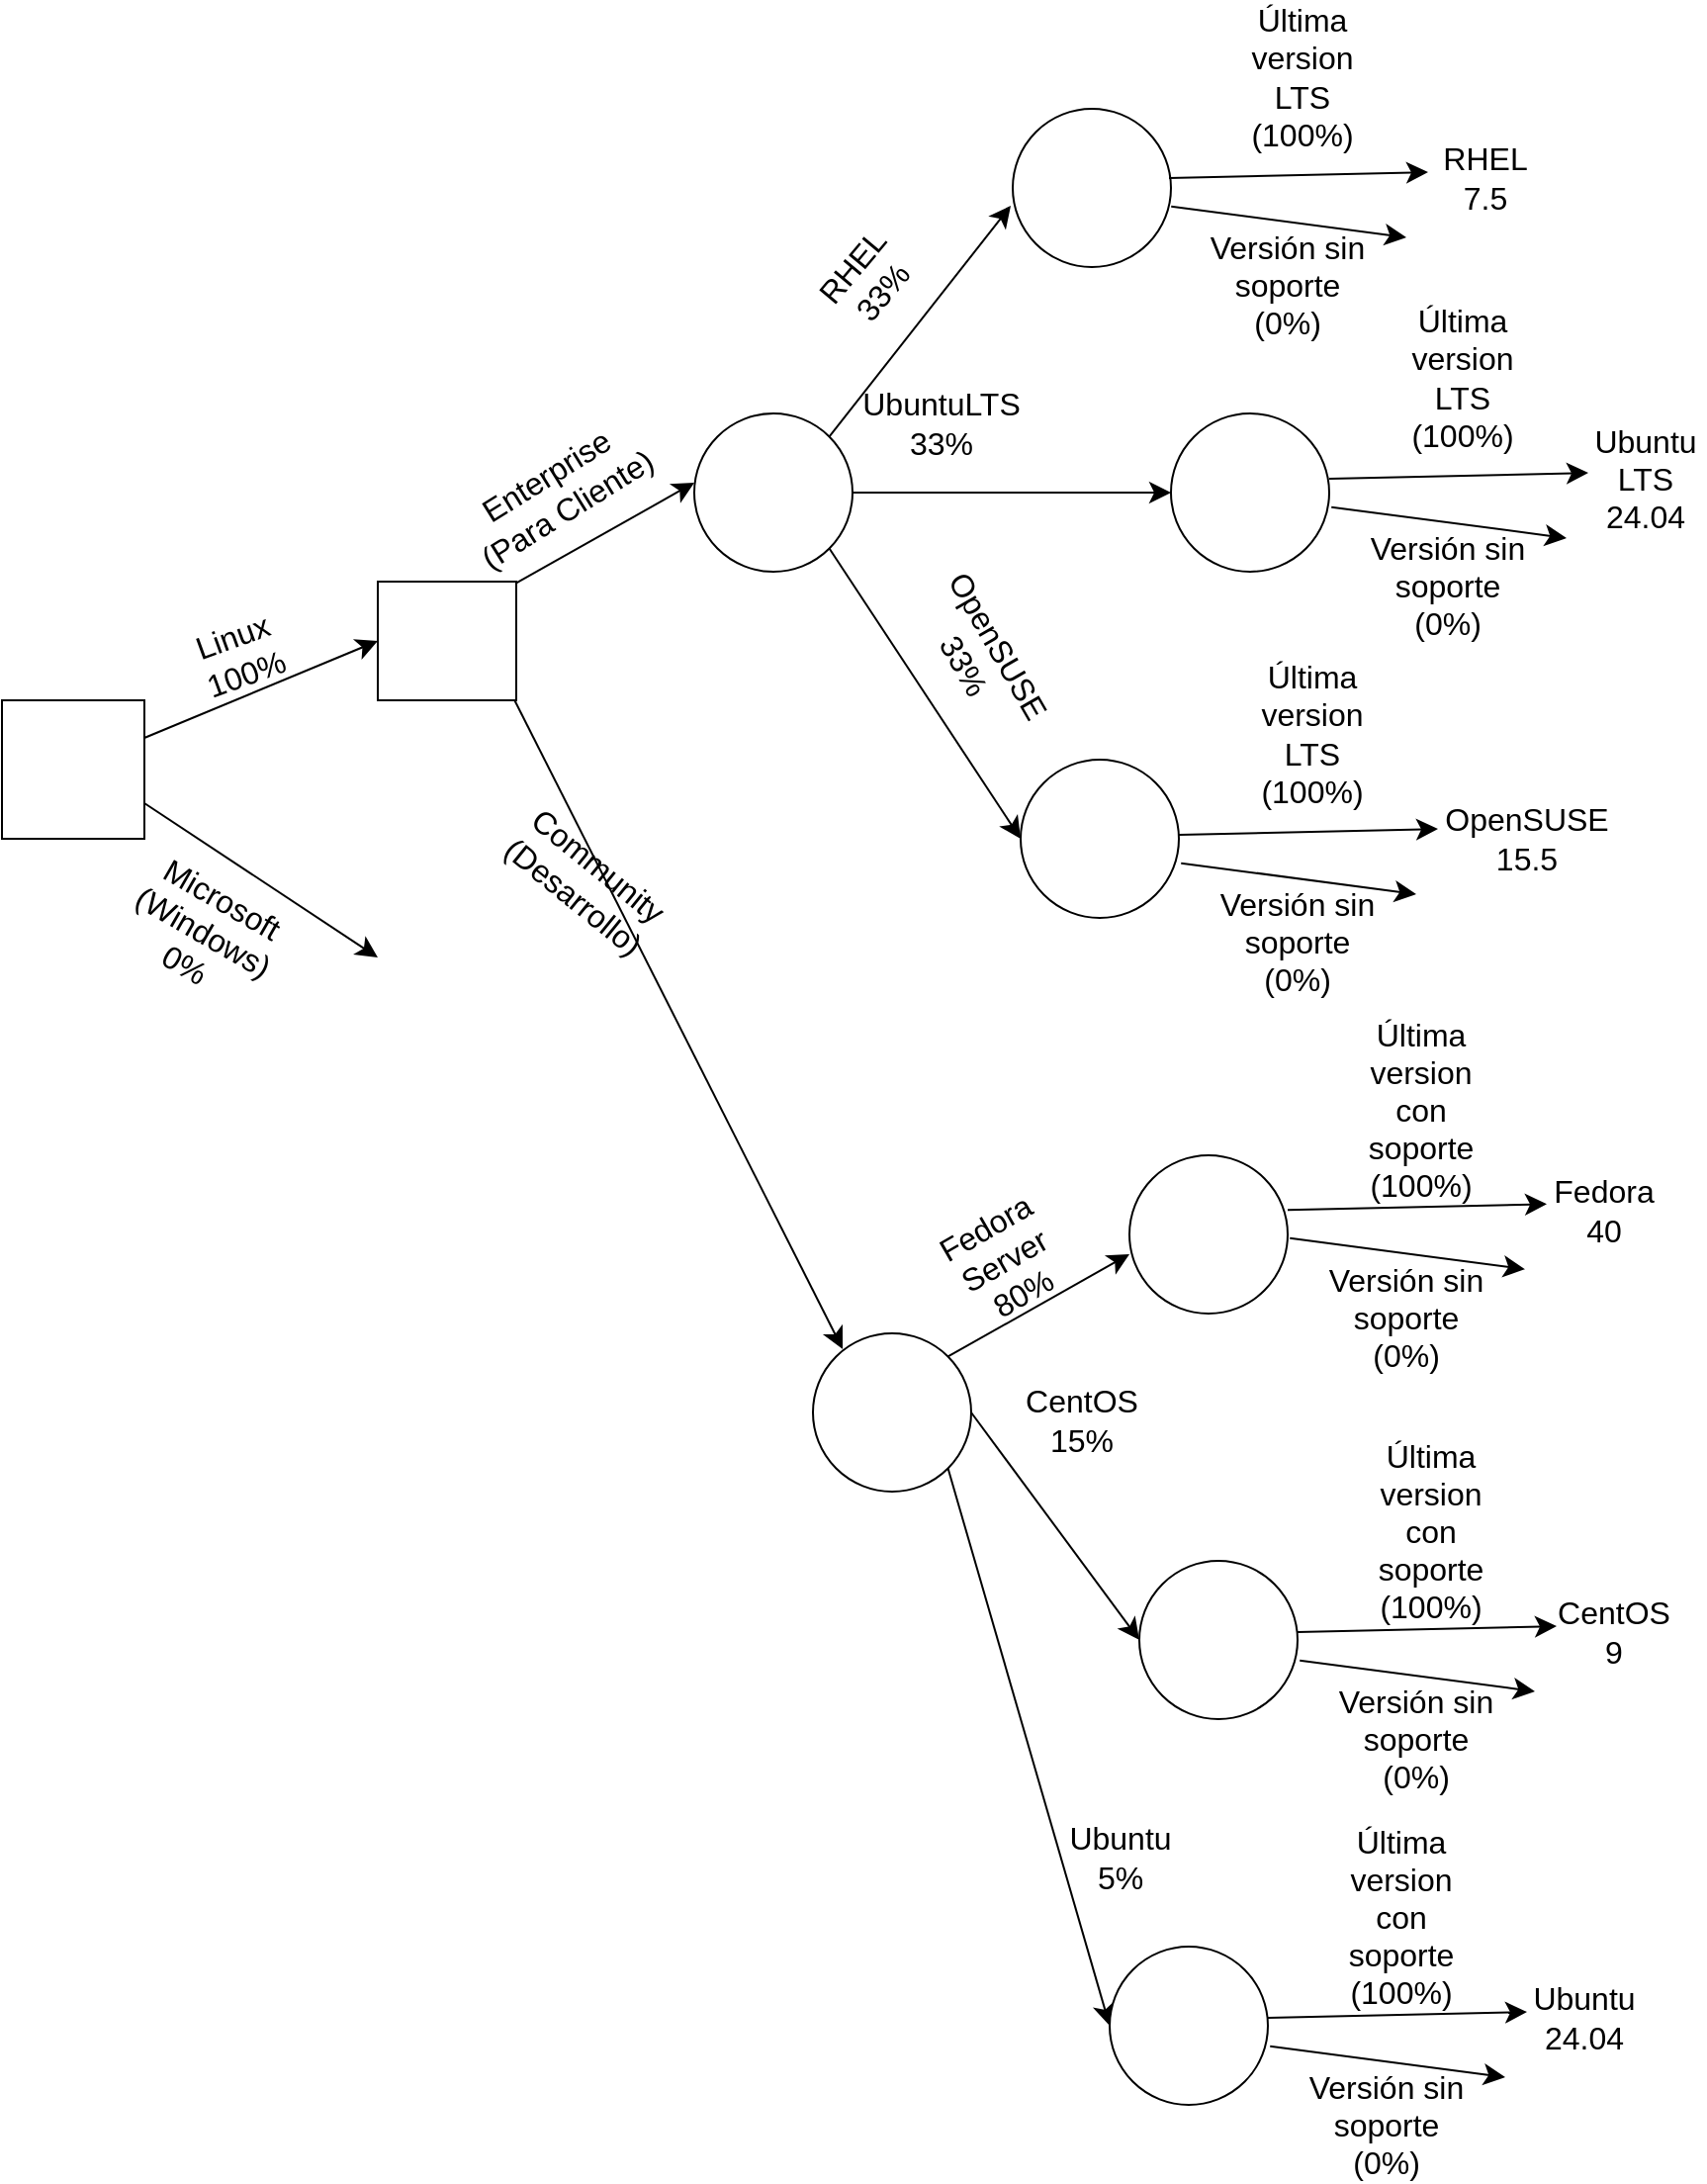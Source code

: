 <mxfile version="24.7.12">
  <diagram name="Página-1" id="P-P-XCb7FcTI25XWb-ea">
    <mxGraphModel dx="880" dy="1643" grid="1" gridSize="10" guides="1" tooltips="1" connect="1" arrows="1" fold="1" page="1" pageScale="1" pageWidth="827" pageHeight="1169" math="0" shadow="0">
      <root>
        <mxCell id="0" />
        <mxCell id="1" parent="0" />
        <mxCell id="tuSxMI7qpn9jwyMb-K9N-1" value="" style="rounded=0;whiteSpace=wrap;html=1;" parent="1" vertex="1">
          <mxGeometry x="130" y="150" width="72" height="70" as="geometry" />
        </mxCell>
        <mxCell id="tuSxMI7qpn9jwyMb-K9N-2" value="" style="edgeStyle=none;orthogonalLoop=1;jettySize=auto;html=1;rounded=0;fontSize=12;startSize=8;endSize=8;curved=1;" parent="1" edge="1">
          <mxGeometry width="140" relative="1" as="geometry">
            <mxPoint x="202" y="169" as="sourcePoint" />
            <mxPoint x="320" y="120" as="targetPoint" />
            <Array as="points" />
          </mxGeometry>
        </mxCell>
        <mxCell id="tuSxMI7qpn9jwyMb-K9N-3" value="" style="edgeStyle=none;orthogonalLoop=1;jettySize=auto;html=1;rounded=0;fontSize=12;startSize=8;endSize=8;curved=1;" parent="1" edge="1">
          <mxGeometry width="140" relative="1" as="geometry">
            <mxPoint x="202" y="202" as="sourcePoint" />
            <mxPoint x="320" y="280" as="targetPoint" />
            <Array as="points" />
          </mxGeometry>
        </mxCell>
        <mxCell id="tuSxMI7qpn9jwyMb-K9N-4" value="Linux&lt;div&gt;100%&lt;/div&gt;" style="text;strokeColor=none;fillColor=none;html=1;align=center;verticalAlign=middle;whiteSpace=wrap;rounded=0;fontSize=16;rotation=-20;" parent="1" vertex="1">
          <mxGeometry x="220" y="112" width="60" height="30" as="geometry" />
        </mxCell>
        <mxCell id="tuSxMI7qpn9jwyMb-K9N-5" value="Microsoft&lt;div&gt;(Windows)&lt;br&gt;&lt;div&gt;0%&lt;/div&gt;&lt;/div&gt;" style="text;strokeColor=none;fillColor=none;html=1;align=center;verticalAlign=middle;whiteSpace=wrap;rounded=0;fontSize=16;rotation=30;" parent="1" vertex="1">
          <mxGeometry x="202" y="252" width="60" height="30" as="geometry" />
        </mxCell>
        <mxCell id="tuSxMI7qpn9jwyMb-K9N-6" style="edgeStyle=none;curved=1;rounded=0;orthogonalLoop=1;jettySize=auto;html=1;exitX=0.25;exitY=0;exitDx=0;exitDy=0;fontSize=12;startSize=8;endSize=8;" parent="1" source="tuSxMI7qpn9jwyMb-K9N-4" target="tuSxMI7qpn9jwyMb-K9N-4" edge="1">
          <mxGeometry relative="1" as="geometry" />
        </mxCell>
        <mxCell id="tuSxMI7qpn9jwyMb-K9N-7" style="edgeStyle=none;curved=1;rounded=0;orthogonalLoop=1;jettySize=auto;html=1;exitX=1;exitY=0;exitDx=0;exitDy=0;fontSize=12;startSize=8;endSize=8;" parent="1" source="tuSxMI7qpn9jwyMb-K9N-10" edge="1">
          <mxGeometry relative="1" as="geometry">
            <mxPoint x="640" y="-100" as="targetPoint" />
          </mxGeometry>
        </mxCell>
        <mxCell id="tuSxMI7qpn9jwyMb-K9N-8" style="edgeStyle=none;curved=1;rounded=0;orthogonalLoop=1;jettySize=auto;html=1;exitX=1;exitY=0.5;exitDx=0;exitDy=0;fontSize=12;startSize=8;endSize=8;entryX=0;entryY=0.5;entryDx=0;entryDy=0;" parent="1" source="tuSxMI7qpn9jwyMb-K9N-10" target="tuSxMI7qpn9jwyMb-K9N-12" edge="1">
          <mxGeometry relative="1" as="geometry">
            <mxPoint x="670" y="40" as="targetPoint" />
          </mxGeometry>
        </mxCell>
        <mxCell id="tuSxMI7qpn9jwyMb-K9N-9" style="edgeStyle=none;curved=1;rounded=0;orthogonalLoop=1;jettySize=auto;html=1;exitX=1;exitY=1;exitDx=0;exitDy=0;fontSize=12;startSize=8;endSize=8;entryX=0;entryY=0.5;entryDx=0;entryDy=0;" parent="1" source="tuSxMI7qpn9jwyMb-K9N-10" target="tuSxMI7qpn9jwyMb-K9N-13" edge="1">
          <mxGeometry relative="1" as="geometry">
            <mxPoint x="640" y="120" as="targetPoint" />
          </mxGeometry>
        </mxCell>
        <mxCell id="tuSxMI7qpn9jwyMb-K9N-10" value="" style="ellipse;whiteSpace=wrap;html=1;" parent="1" vertex="1">
          <mxGeometry x="480" y="5" width="80" height="80" as="geometry" />
        </mxCell>
        <mxCell id="tuSxMI7qpn9jwyMb-K9N-11" value="" style="ellipse;whiteSpace=wrap;html=1;" parent="1" vertex="1">
          <mxGeometry x="641" y="-149" width="80" height="80" as="geometry" />
        </mxCell>
        <mxCell id="tuSxMI7qpn9jwyMb-K9N-12" value="" style="ellipse;whiteSpace=wrap;html=1;" parent="1" vertex="1">
          <mxGeometry x="721" y="5" width="80" height="80" as="geometry" />
        </mxCell>
        <mxCell id="tuSxMI7qpn9jwyMb-K9N-13" value="" style="ellipse;whiteSpace=wrap;html=1;" parent="1" vertex="1">
          <mxGeometry x="645" y="180" width="80" height="80" as="geometry" />
        </mxCell>
        <mxCell id="tuSxMI7qpn9jwyMb-K9N-14" value="&lt;div&gt;RHEL&lt;/div&gt;&lt;div&gt;33%&lt;/div&gt;" style="text;strokeColor=none;fillColor=none;html=1;align=center;verticalAlign=middle;whiteSpace=wrap;rounded=0;fontSize=16;rotation=-50;" parent="1" vertex="1">
          <mxGeometry x="530" y="-88" width="75" height="50" as="geometry" />
        </mxCell>
        <mxCell id="tuSxMI7qpn9jwyMb-K9N-15" value="OpenSUSE&lt;div&gt;33%&lt;/div&gt;" style="text;html=1;align=center;verticalAlign=middle;resizable=0;points=[];autosize=1;strokeColor=none;fillColor=none;fontSize=16;rotation=60;" parent="1" vertex="1">
          <mxGeometry x="570" y="102" width="110" height="50" as="geometry" />
        </mxCell>
        <mxCell id="tuSxMI7qpn9jwyMb-K9N-16" style="edgeStyle=none;curved=1;rounded=0;orthogonalLoop=1;jettySize=auto;html=1;exitX=1;exitY=0;exitDx=0;exitDy=0;fontSize=12;startSize=8;endSize=8;" parent="1" edge="1">
          <mxGeometry relative="1" as="geometry">
            <mxPoint x="480" y="40" as="targetPoint" />
            <mxPoint x="388.284" y="91.716" as="sourcePoint" />
          </mxGeometry>
        </mxCell>
        <mxCell id="tuSxMI7qpn9jwyMb-K9N-17" style="edgeStyle=none;curved=1;rounded=0;orthogonalLoop=1;jettySize=auto;html=1;exitX=1;exitY=1;exitDx=0;exitDy=0;fontSize=12;startSize=8;endSize=8;entryX=0.188;entryY=0.1;entryDx=0;entryDy=0;entryPerimeter=0;" parent="1" target="tuSxMI7qpn9jwyMb-K9N-25" edge="1">
          <mxGeometry relative="1" as="geometry">
            <mxPoint x="480" y="200" as="targetPoint" />
            <mxPoint x="388.284" y="148.284" as="sourcePoint" />
          </mxGeometry>
        </mxCell>
        <mxCell id="tuSxMI7qpn9jwyMb-K9N-18" value="Enterprise&lt;div&gt;(Para Cliente)&lt;/div&gt;" style="text;html=1;align=center;verticalAlign=middle;resizable=0;points=[];autosize=1;strokeColor=none;fillColor=none;fontSize=16;rotation=-32;" parent="1" vertex="1">
          <mxGeometry x="350" y="20" width="120" height="50" as="geometry" />
        </mxCell>
        <mxCell id="tuSxMI7qpn9jwyMb-K9N-19" value="Community&lt;div&gt;(Desarrollo)&lt;/div&gt;" style="text;html=1;align=center;verticalAlign=middle;resizable=0;points=[];autosize=1;strokeColor=none;fillColor=none;fontSize=16;rotation=39;" parent="1" vertex="1">
          <mxGeometry x="370" y="216" width="110" height="50" as="geometry" />
        </mxCell>
        <mxCell id="tuSxMI7qpn9jwyMb-K9N-20" value="UbuntuLTS&lt;div&gt;33%&lt;/div&gt;" style="text;strokeColor=none;fillColor=none;html=1;align=center;verticalAlign=middle;whiteSpace=wrap;rounded=0;fontSize=16;" parent="1" vertex="1">
          <mxGeometry x="560" y="-10" width="90" height="40" as="geometry" />
        </mxCell>
        <mxCell id="tuSxMI7qpn9jwyMb-K9N-21" value="" style="whiteSpace=wrap;html=1;" parent="1" vertex="1">
          <mxGeometry x="320" y="90" width="70" height="60" as="geometry" />
        </mxCell>
        <mxCell id="tuSxMI7qpn9jwyMb-K9N-22" style="edgeStyle=none;curved=1;rounded=0;orthogonalLoop=1;jettySize=auto;html=1;exitX=1;exitY=0;exitDx=0;exitDy=0;fontSize=12;startSize=8;endSize=8;" parent="1" source="tuSxMI7qpn9jwyMb-K9N-25" edge="1">
          <mxGeometry relative="1" as="geometry">
            <mxPoint x="700" y="430" as="targetPoint" />
          </mxGeometry>
        </mxCell>
        <mxCell id="tuSxMI7qpn9jwyMb-K9N-23" style="edgeStyle=none;curved=1;rounded=0;orthogonalLoop=1;jettySize=auto;html=1;exitX=1;exitY=0.5;exitDx=0;exitDy=0;fontSize=12;startSize=8;endSize=8;entryX=0;entryY=0.5;entryDx=0;entryDy=0;" parent="1" source="tuSxMI7qpn9jwyMb-K9N-25" target="tuSxMI7qpn9jwyMb-K9N-27" edge="1">
          <mxGeometry relative="1" as="geometry">
            <mxPoint x="700" y="510" as="targetPoint" />
          </mxGeometry>
        </mxCell>
        <mxCell id="tuSxMI7qpn9jwyMb-K9N-24" style="edgeStyle=none;curved=1;rounded=0;orthogonalLoop=1;jettySize=auto;html=1;exitX=1;exitY=1;exitDx=0;exitDy=0;fontSize=12;startSize=8;endSize=8;entryX=0;entryY=0.5;entryDx=0;entryDy=0;" parent="1" source="tuSxMI7qpn9jwyMb-K9N-25" target="tuSxMI7qpn9jwyMb-K9N-28" edge="1">
          <mxGeometry relative="1" as="geometry">
            <mxPoint x="700" y="590" as="targetPoint" />
          </mxGeometry>
        </mxCell>
        <mxCell id="tuSxMI7qpn9jwyMb-K9N-25" value="" style="ellipse;whiteSpace=wrap;html=1;" parent="1" vertex="1">
          <mxGeometry x="540" y="470" width="80" height="80" as="geometry" />
        </mxCell>
        <mxCell id="tuSxMI7qpn9jwyMb-K9N-26" value="" style="ellipse;whiteSpace=wrap;html=1;" parent="1" vertex="1">
          <mxGeometry x="700" y="380" width="80" height="80" as="geometry" />
        </mxCell>
        <mxCell id="tuSxMI7qpn9jwyMb-K9N-27" value="" style="ellipse;whiteSpace=wrap;html=1;" parent="1" vertex="1">
          <mxGeometry x="705" y="585" width="80" height="80" as="geometry" />
        </mxCell>
        <mxCell id="tuSxMI7qpn9jwyMb-K9N-28" value="" style="ellipse;whiteSpace=wrap;html=1;" parent="1" vertex="1">
          <mxGeometry x="690" y="780" width="80" height="80" as="geometry" />
        </mxCell>
        <mxCell id="tuSxMI7qpn9jwyMb-K9N-29" value="Fedora Server&lt;br&gt;&lt;div&gt;80%&lt;/div&gt;" style="text;strokeColor=none;fillColor=none;html=1;align=center;verticalAlign=middle;whiteSpace=wrap;rounded=0;fontSize=16;rotation=-30;" parent="1" vertex="1">
          <mxGeometry x="599" y="407.59" width="75" height="50" as="geometry" />
        </mxCell>
        <mxCell id="tuSxMI7qpn9jwyMb-K9N-30" value="Ubuntu&lt;div&gt;5%&lt;/div&gt;" style="text;html=1;align=center;verticalAlign=middle;resizable=0;points=[];autosize=1;strokeColor=none;fillColor=none;fontSize=16;rotation=0;" parent="1" vertex="1">
          <mxGeometry x="655" y="710" width="80" height="50" as="geometry" />
        </mxCell>
        <mxCell id="tuSxMI7qpn9jwyMb-K9N-31" value="CentOS&lt;div&gt;15%&lt;/div&gt;" style="text;strokeColor=none;fillColor=none;html=1;align=center;verticalAlign=middle;whiteSpace=wrap;rounded=0;fontSize=16;" parent="1" vertex="1">
          <mxGeometry x="631" y="493.59" width="90" height="40" as="geometry" />
        </mxCell>
        <mxCell id="tuSxMI7qpn9jwyMb-K9N-32" style="edgeStyle=none;curved=1;rounded=0;orthogonalLoop=1;jettySize=auto;html=1;exitX=1;exitY=0.5;exitDx=0;exitDy=0;fontSize=12;startSize=8;endSize=8;" parent="1" edge="1">
          <mxGeometry relative="1" as="geometry">
            <mxPoint x="851" y="-116.94" as="targetPoint" />
            <mxPoint x="720" y="-114" as="sourcePoint" />
          </mxGeometry>
        </mxCell>
        <mxCell id="tuSxMI7qpn9jwyMb-K9N-33" style="edgeStyle=none;curved=1;rounded=0;orthogonalLoop=1;jettySize=auto;html=1;exitX=1.014;exitY=0.679;exitDx=0;exitDy=0;fontSize=12;startSize=8;endSize=8;exitPerimeter=0;" parent="1" edge="1">
          <mxGeometry relative="1" as="geometry">
            <mxPoint x="840" y="-84" as="targetPoint" />
            <mxPoint x="721.12" y="-99.68" as="sourcePoint" />
          </mxGeometry>
        </mxCell>
        <mxCell id="tuSxMI7qpn9jwyMb-K9N-34" value="&lt;div&gt;Última version LTS&lt;/div&gt;&lt;div&gt;(100%)&lt;/div&gt;" style="text;strokeColor=none;fillColor=none;html=1;align=center;verticalAlign=middle;whiteSpace=wrap;rounded=0;fontSize=16;rotation=0;" parent="1" vertex="1">
          <mxGeometry x="750" y="-190" width="75" height="50" as="geometry" />
        </mxCell>
        <mxCell id="tuSxMI7qpn9jwyMb-K9N-35" value="Versión sin soporte&lt;div&gt;(0%)&lt;/div&gt;" style="text;strokeColor=none;fillColor=none;html=1;align=center;verticalAlign=middle;whiteSpace=wrap;rounded=0;fontSize=16;" parent="1" vertex="1">
          <mxGeometry x="735" y="-80" width="90" height="40" as="geometry" />
        </mxCell>
        <mxCell id="tuSxMI7qpn9jwyMb-K9N-36" value="RHEL 7.5" style="text;strokeColor=none;fillColor=none;html=1;align=center;verticalAlign=middle;whiteSpace=wrap;rounded=0;fontSize=16;" parent="1" vertex="1">
          <mxGeometry x="850" y="-129" width="60" height="30" as="geometry" />
        </mxCell>
        <mxCell id="tuSxMI7qpn9jwyMb-K9N-38" style="edgeStyle=none;curved=1;rounded=0;orthogonalLoop=1;jettySize=auto;html=1;exitX=1;exitY=0.5;exitDx=0;exitDy=0;fontSize=12;startSize=8;endSize=8;" parent="1" edge="1">
          <mxGeometry relative="1" as="geometry">
            <mxPoint x="932" y="35.06" as="targetPoint" />
            <mxPoint x="801" y="38" as="sourcePoint" />
          </mxGeometry>
        </mxCell>
        <mxCell id="tuSxMI7qpn9jwyMb-K9N-39" style="edgeStyle=none;curved=1;rounded=0;orthogonalLoop=1;jettySize=auto;html=1;exitX=1.014;exitY=0.679;exitDx=0;exitDy=0;fontSize=12;startSize=8;endSize=8;exitPerimeter=0;" parent="1" edge="1">
          <mxGeometry relative="1" as="geometry">
            <mxPoint x="921" y="68" as="targetPoint" />
            <mxPoint x="802.12" y="52.32" as="sourcePoint" />
          </mxGeometry>
        </mxCell>
        <mxCell id="tuSxMI7qpn9jwyMb-K9N-40" value="&lt;div&gt;Última version LTS&lt;/div&gt;&lt;div&gt;(100%)&lt;/div&gt;" style="text;strokeColor=none;fillColor=none;html=1;align=center;verticalAlign=middle;whiteSpace=wrap;rounded=0;fontSize=16;rotation=0;" parent="1" vertex="1">
          <mxGeometry x="831" y="-38" width="75" height="50" as="geometry" />
        </mxCell>
        <mxCell id="tuSxMI7qpn9jwyMb-K9N-41" value="Versión sin soporte&lt;div&gt;(0%)&lt;/div&gt;" style="text;strokeColor=none;fillColor=none;html=1;align=center;verticalAlign=middle;whiteSpace=wrap;rounded=0;fontSize=16;" parent="1" vertex="1">
          <mxGeometry x="816" y="72" width="90" height="40" as="geometry" />
        </mxCell>
        <mxCell id="tuSxMI7qpn9jwyMb-K9N-42" value="Ubuntu LTS 24.04" style="text;strokeColor=none;fillColor=none;html=1;align=center;verticalAlign=middle;whiteSpace=wrap;rounded=0;fontSize=16;" parent="1" vertex="1">
          <mxGeometry x="931" y="23" width="60" height="30" as="geometry" />
        </mxCell>
        <mxCell id="tuSxMI7qpn9jwyMb-K9N-43" style="edgeStyle=none;curved=1;rounded=0;orthogonalLoop=1;jettySize=auto;html=1;exitX=1;exitY=0.5;exitDx=0;exitDy=0;fontSize=12;startSize=8;endSize=8;" parent="1" edge="1">
          <mxGeometry relative="1" as="geometry">
            <mxPoint x="856" y="215.06" as="targetPoint" />
            <mxPoint x="725" y="218" as="sourcePoint" />
          </mxGeometry>
        </mxCell>
        <mxCell id="tuSxMI7qpn9jwyMb-K9N-44" style="edgeStyle=none;curved=1;rounded=0;orthogonalLoop=1;jettySize=auto;html=1;exitX=1.014;exitY=0.679;exitDx=0;exitDy=0;fontSize=12;startSize=8;endSize=8;exitPerimeter=0;" parent="1" edge="1">
          <mxGeometry relative="1" as="geometry">
            <mxPoint x="845" y="248" as="targetPoint" />
            <mxPoint x="726.12" y="232.32" as="sourcePoint" />
          </mxGeometry>
        </mxCell>
        <mxCell id="tuSxMI7qpn9jwyMb-K9N-45" value="&lt;div&gt;Última version LTS&lt;/div&gt;&lt;div&gt;(100%)&lt;/div&gt;" style="text;strokeColor=none;fillColor=none;html=1;align=center;verticalAlign=middle;whiteSpace=wrap;rounded=0;fontSize=16;rotation=0;" parent="1" vertex="1">
          <mxGeometry x="755" y="142" width="75" height="50" as="geometry" />
        </mxCell>
        <mxCell id="tuSxMI7qpn9jwyMb-K9N-46" value="Versión sin soporte&lt;div&gt;(0%)&lt;/div&gt;" style="text;strokeColor=none;fillColor=none;html=1;align=center;verticalAlign=middle;whiteSpace=wrap;rounded=0;fontSize=16;" parent="1" vertex="1">
          <mxGeometry x="740" y="252" width="90" height="40" as="geometry" />
        </mxCell>
        <mxCell id="tuSxMI7qpn9jwyMb-K9N-47" value="OpenSUSE 15.5" style="text;strokeColor=none;fillColor=none;html=1;align=center;verticalAlign=middle;whiteSpace=wrap;rounded=0;fontSize=16;" parent="1" vertex="1">
          <mxGeometry x="871" y="205" width="60" height="30" as="geometry" />
        </mxCell>
        <mxCell id="tuSxMI7qpn9jwyMb-K9N-48" style="edgeStyle=none;curved=1;rounded=0;orthogonalLoop=1;jettySize=auto;html=1;exitX=1;exitY=0.5;exitDx=0;exitDy=0;fontSize=12;startSize=8;endSize=8;" parent="1" edge="1">
          <mxGeometry relative="1" as="geometry">
            <mxPoint x="911" y="404.65" as="targetPoint" />
            <mxPoint x="780" y="407.59" as="sourcePoint" />
          </mxGeometry>
        </mxCell>
        <mxCell id="tuSxMI7qpn9jwyMb-K9N-49" style="edgeStyle=none;curved=1;rounded=0;orthogonalLoop=1;jettySize=auto;html=1;exitX=1.014;exitY=0.679;exitDx=0;exitDy=0;fontSize=12;startSize=8;endSize=8;exitPerimeter=0;" parent="1" edge="1">
          <mxGeometry relative="1" as="geometry">
            <mxPoint x="900" y="437.59" as="targetPoint" />
            <mxPoint x="781.12" y="421.91" as="sourcePoint" />
          </mxGeometry>
        </mxCell>
        <mxCell id="tuSxMI7qpn9jwyMb-K9N-50" value="&lt;div&gt;Última version con soporte&lt;/div&gt;&lt;div&gt;(100%)&lt;/div&gt;" style="text;strokeColor=none;fillColor=none;html=1;align=center;verticalAlign=middle;whiteSpace=wrap;rounded=0;fontSize=16;rotation=0;" parent="1" vertex="1">
          <mxGeometry x="810" y="331.59" width="75" height="50" as="geometry" />
        </mxCell>
        <mxCell id="tuSxMI7qpn9jwyMb-K9N-51" value="Versión sin soporte&lt;div&gt;(0%)&lt;/div&gt;" style="text;strokeColor=none;fillColor=none;html=1;align=center;verticalAlign=middle;whiteSpace=wrap;rounded=0;fontSize=16;" parent="1" vertex="1">
          <mxGeometry x="795" y="441.59" width="90" height="40" as="geometry" />
        </mxCell>
        <mxCell id="tuSxMI7qpn9jwyMb-K9N-52" value="Fedora 40" style="text;strokeColor=none;fillColor=none;html=1;align=center;verticalAlign=middle;whiteSpace=wrap;rounded=0;fontSize=16;" parent="1" vertex="1">
          <mxGeometry x="910" y="392.59" width="60" height="30" as="geometry" />
        </mxCell>
        <mxCell id="tuSxMI7qpn9jwyMb-K9N-59" style="edgeStyle=none;curved=1;rounded=0;orthogonalLoop=1;jettySize=auto;html=1;exitX=1;exitY=0.5;exitDx=0;exitDy=0;fontSize=12;startSize=8;endSize=8;" parent="1" edge="1">
          <mxGeometry relative="1" as="geometry">
            <mxPoint x="916" y="618.06" as="targetPoint" />
            <mxPoint x="785" y="621" as="sourcePoint" />
          </mxGeometry>
        </mxCell>
        <mxCell id="tuSxMI7qpn9jwyMb-K9N-60" style="edgeStyle=none;curved=1;rounded=0;orthogonalLoop=1;jettySize=auto;html=1;exitX=1.014;exitY=0.679;exitDx=0;exitDy=0;fontSize=12;startSize=8;endSize=8;exitPerimeter=0;" parent="1" edge="1">
          <mxGeometry relative="1" as="geometry">
            <mxPoint x="905" y="651" as="targetPoint" />
            <mxPoint x="786.12" y="635.32" as="sourcePoint" />
          </mxGeometry>
        </mxCell>
        <mxCell id="tuSxMI7qpn9jwyMb-K9N-61" value="&lt;div&gt;Última version con soporte&lt;/div&gt;&lt;div&gt;(100%)&lt;/div&gt;" style="text;strokeColor=none;fillColor=none;html=1;align=center;verticalAlign=middle;whiteSpace=wrap;rounded=0;fontSize=16;rotation=0;" parent="1" vertex="1">
          <mxGeometry x="815" y="545" width="75" height="50" as="geometry" />
        </mxCell>
        <mxCell id="tuSxMI7qpn9jwyMb-K9N-62" value="Versión sin soporte&lt;div&gt;(0%)&lt;/div&gt;" style="text;strokeColor=none;fillColor=none;html=1;align=center;verticalAlign=middle;whiteSpace=wrap;rounded=0;fontSize=16;" parent="1" vertex="1">
          <mxGeometry x="800" y="655" width="90" height="40" as="geometry" />
        </mxCell>
        <mxCell id="tuSxMI7qpn9jwyMb-K9N-63" value="CentOS 9" style="text;strokeColor=none;fillColor=none;html=1;align=center;verticalAlign=middle;whiteSpace=wrap;rounded=0;fontSize=16;" parent="1" vertex="1">
          <mxGeometry x="915" y="606" width="60" height="30" as="geometry" />
        </mxCell>
        <mxCell id="tuSxMI7qpn9jwyMb-K9N-64" style="edgeStyle=none;curved=1;rounded=0;orthogonalLoop=1;jettySize=auto;html=1;exitX=1;exitY=0.5;exitDx=0;exitDy=0;fontSize=12;startSize=8;endSize=8;" parent="1" edge="1">
          <mxGeometry relative="1" as="geometry">
            <mxPoint x="901" y="813.06" as="targetPoint" />
            <mxPoint x="770" y="816" as="sourcePoint" />
          </mxGeometry>
        </mxCell>
        <mxCell id="tuSxMI7qpn9jwyMb-K9N-65" style="edgeStyle=none;curved=1;rounded=0;orthogonalLoop=1;jettySize=auto;html=1;exitX=1.014;exitY=0.679;exitDx=0;exitDy=0;fontSize=12;startSize=8;endSize=8;exitPerimeter=0;" parent="1" edge="1">
          <mxGeometry relative="1" as="geometry">
            <mxPoint x="890" y="846" as="targetPoint" />
            <mxPoint x="771.12" y="830.32" as="sourcePoint" />
          </mxGeometry>
        </mxCell>
        <mxCell id="tuSxMI7qpn9jwyMb-K9N-66" value="&lt;div&gt;Última version con soporte&lt;/div&gt;&lt;div&gt;(100%)&lt;/div&gt;" style="text;strokeColor=none;fillColor=none;html=1;align=center;verticalAlign=middle;whiteSpace=wrap;rounded=0;fontSize=16;rotation=0;" parent="1" vertex="1">
          <mxGeometry x="800" y="740" width="75" height="50" as="geometry" />
        </mxCell>
        <mxCell id="tuSxMI7qpn9jwyMb-K9N-67" value="Versión sin soporte&lt;div&gt;(0%)&lt;/div&gt;" style="text;strokeColor=none;fillColor=none;html=1;align=center;verticalAlign=middle;whiteSpace=wrap;rounded=0;fontSize=16;" parent="1" vertex="1">
          <mxGeometry x="785" y="850" width="90" height="40" as="geometry" />
        </mxCell>
        <mxCell id="tuSxMI7qpn9jwyMb-K9N-68" value="Ubuntu 24.04" style="text;strokeColor=none;fillColor=none;html=1;align=center;verticalAlign=middle;whiteSpace=wrap;rounded=0;fontSize=16;" parent="1" vertex="1">
          <mxGeometry x="900" y="801" width="60" height="30" as="geometry" />
        </mxCell>
      </root>
    </mxGraphModel>
  </diagram>
</mxfile>
